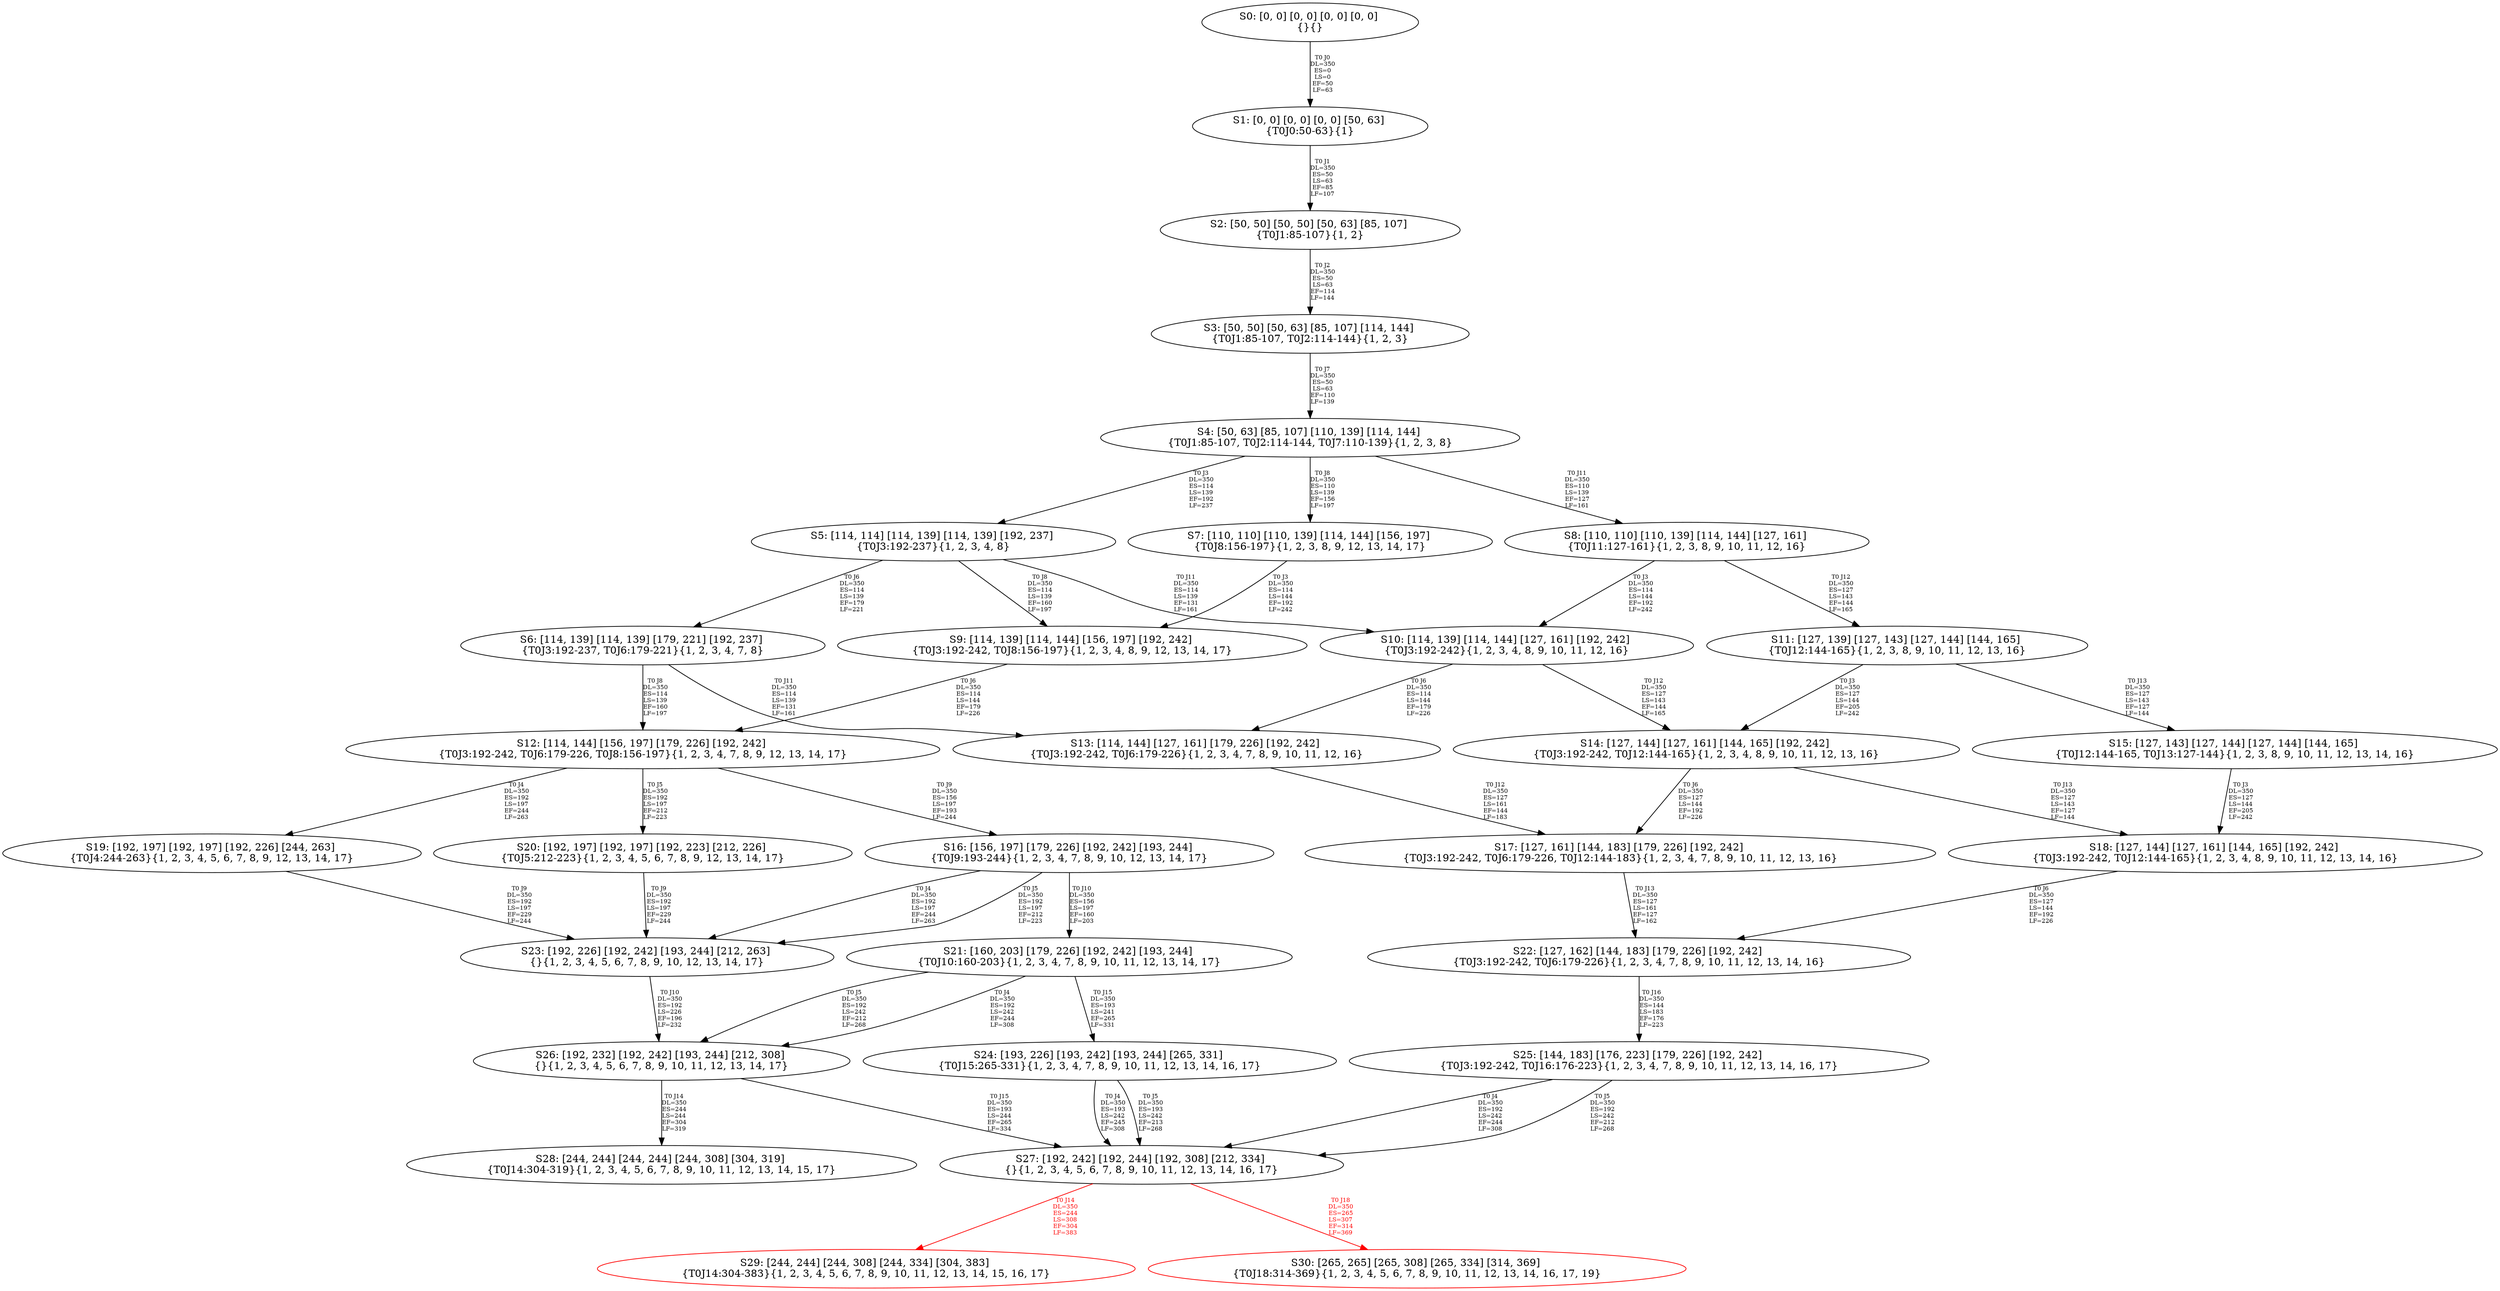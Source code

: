 digraph {
	S0[label="S0: [0, 0] [0, 0] [0, 0] [0, 0] \n{}{}"];
	S1[label="S1: [0, 0] [0, 0] [0, 0] [50, 63] \n{T0J0:50-63}{1}"];
	S2[label="S2: [50, 50] [50, 50] [50, 63] [85, 107] \n{T0J1:85-107}{1, 2}"];
	S3[label="S3: [50, 50] [50, 63] [85, 107] [114, 144] \n{T0J1:85-107, T0J2:114-144}{1, 2, 3}"];
	S4[label="S4: [50, 63] [85, 107] [110, 139] [114, 144] \n{T0J1:85-107, T0J2:114-144, T0J7:110-139}{1, 2, 3, 8}"];
	S5[label="S5: [114, 114] [114, 139] [114, 139] [192, 237] \n{T0J3:192-237}{1, 2, 3, 4, 8}"];
	S6[label="S6: [114, 139] [114, 139] [179, 221] [192, 237] \n{T0J3:192-237, T0J6:179-221}{1, 2, 3, 4, 7, 8}"];
	S7[label="S7: [110, 110] [110, 139] [114, 144] [156, 197] \n{T0J8:156-197}{1, 2, 3, 8, 9, 12, 13, 14, 17}"];
	S8[label="S8: [110, 110] [110, 139] [114, 144] [127, 161] \n{T0J11:127-161}{1, 2, 3, 8, 9, 10, 11, 12, 16}"];
	S9[label="S9: [114, 139] [114, 144] [156, 197] [192, 242] \n{T0J3:192-242, T0J8:156-197}{1, 2, 3, 4, 8, 9, 12, 13, 14, 17}"];
	S10[label="S10: [114, 139] [114, 144] [127, 161] [192, 242] \n{T0J3:192-242}{1, 2, 3, 4, 8, 9, 10, 11, 12, 16}"];
	S11[label="S11: [127, 139] [127, 143] [127, 144] [144, 165] \n{T0J12:144-165}{1, 2, 3, 8, 9, 10, 11, 12, 13, 16}"];
	S12[label="S12: [114, 144] [156, 197] [179, 226] [192, 242] \n{T0J3:192-242, T0J6:179-226, T0J8:156-197}{1, 2, 3, 4, 7, 8, 9, 12, 13, 14, 17}"];
	S13[label="S13: [114, 144] [127, 161] [179, 226] [192, 242] \n{T0J3:192-242, T0J6:179-226}{1, 2, 3, 4, 7, 8, 9, 10, 11, 12, 16}"];
	S14[label="S14: [127, 144] [127, 161] [144, 165] [192, 242] \n{T0J3:192-242, T0J12:144-165}{1, 2, 3, 4, 8, 9, 10, 11, 12, 13, 16}"];
	S15[label="S15: [127, 143] [127, 144] [127, 144] [144, 165] \n{T0J12:144-165, T0J13:127-144}{1, 2, 3, 8, 9, 10, 11, 12, 13, 14, 16}"];
	S16[label="S16: [156, 197] [179, 226] [192, 242] [193, 244] \n{T0J9:193-244}{1, 2, 3, 4, 7, 8, 9, 10, 12, 13, 14, 17}"];
	S17[label="S17: [127, 161] [144, 183] [179, 226] [192, 242] \n{T0J3:192-242, T0J6:179-226, T0J12:144-183}{1, 2, 3, 4, 7, 8, 9, 10, 11, 12, 13, 16}"];
	S18[label="S18: [127, 144] [127, 161] [144, 165] [192, 242] \n{T0J3:192-242, T0J12:144-165}{1, 2, 3, 4, 8, 9, 10, 11, 12, 13, 14, 16}"];
	S19[label="S19: [192, 197] [192, 197] [192, 226] [244, 263] \n{T0J4:244-263}{1, 2, 3, 4, 5, 6, 7, 8, 9, 12, 13, 14, 17}"];
	S20[label="S20: [192, 197] [192, 197] [192, 223] [212, 226] \n{T0J5:212-223}{1, 2, 3, 4, 5, 6, 7, 8, 9, 12, 13, 14, 17}"];
	S21[label="S21: [160, 203] [179, 226] [192, 242] [193, 244] \n{T0J10:160-203}{1, 2, 3, 4, 7, 8, 9, 10, 11, 12, 13, 14, 17}"];
	S22[label="S22: [127, 162] [144, 183] [179, 226] [192, 242] \n{T0J3:192-242, T0J6:179-226}{1, 2, 3, 4, 7, 8, 9, 10, 11, 12, 13, 14, 16}"];
	S23[label="S23: [192, 226] [192, 242] [193, 244] [212, 263] \n{}{1, 2, 3, 4, 5, 6, 7, 8, 9, 10, 12, 13, 14, 17}"];
	S24[label="S24: [193, 226] [193, 242] [193, 244] [265, 331] \n{T0J15:265-331}{1, 2, 3, 4, 7, 8, 9, 10, 11, 12, 13, 14, 16, 17}"];
	S25[label="S25: [144, 183] [176, 223] [179, 226] [192, 242] \n{T0J3:192-242, T0J16:176-223}{1, 2, 3, 4, 7, 8, 9, 10, 11, 12, 13, 14, 16, 17}"];
	S26[label="S26: [192, 232] [192, 242] [193, 244] [212, 308] \n{}{1, 2, 3, 4, 5, 6, 7, 8, 9, 10, 11, 12, 13, 14, 17}"];
	S27[label="S27: [192, 242] [192, 244] [192, 308] [212, 334] \n{}{1, 2, 3, 4, 5, 6, 7, 8, 9, 10, 11, 12, 13, 14, 16, 17}"];
	S28[label="S28: [244, 244] [244, 244] [244, 308] [304, 319] \n{T0J14:304-319}{1, 2, 3, 4, 5, 6, 7, 8, 9, 10, 11, 12, 13, 14, 15, 17}"];
	S29[label="S29: [244, 244] [244, 308] [244, 334] [304, 383] \n{T0J14:304-383}{1, 2, 3, 4, 5, 6, 7, 8, 9, 10, 11, 12, 13, 14, 15, 16, 17}"];
	S30[label="S30: [265, 265] [265, 308] [265, 334] [314, 369] \n{T0J18:314-369}{1, 2, 3, 4, 5, 6, 7, 8, 9, 10, 11, 12, 13, 14, 16, 17, 19}"];
	S0 -> S1[label="T0 J0\nDL=350\nES=0\nLS=0\nEF=50\nLF=63",fontsize=8];
	S1 -> S2[label="T0 J1\nDL=350\nES=50\nLS=63\nEF=85\nLF=107",fontsize=8];
	S2 -> S3[label="T0 J2\nDL=350\nES=50\nLS=63\nEF=114\nLF=144",fontsize=8];
	S3 -> S4[label="T0 J7\nDL=350\nES=50\nLS=63\nEF=110\nLF=139",fontsize=8];
	S4 -> S5[label="T0 J3\nDL=350\nES=114\nLS=139\nEF=192\nLF=237",fontsize=8];
	S4 -> S7[label="T0 J8\nDL=350\nES=110\nLS=139\nEF=156\nLF=197",fontsize=8];
	S4 -> S8[label="T0 J11\nDL=350\nES=110\nLS=139\nEF=127\nLF=161",fontsize=8];
	S5 -> S6[label="T0 J6\nDL=350\nES=114\nLS=139\nEF=179\nLF=221",fontsize=8];
	S5 -> S9[label="T0 J8\nDL=350\nES=114\nLS=139\nEF=160\nLF=197",fontsize=8];
	S5 -> S10[label="T0 J11\nDL=350\nES=114\nLS=139\nEF=131\nLF=161",fontsize=8];
	S6 -> S12[label="T0 J8\nDL=350\nES=114\nLS=139\nEF=160\nLF=197",fontsize=8];
	S6 -> S13[label="T0 J11\nDL=350\nES=114\nLS=139\nEF=131\nLF=161",fontsize=8];
	S7 -> S9[label="T0 J3\nDL=350\nES=114\nLS=144\nEF=192\nLF=242",fontsize=8];
	S8 -> S10[label="T0 J3\nDL=350\nES=114\nLS=144\nEF=192\nLF=242",fontsize=8];
	S8 -> S11[label="T0 J12\nDL=350\nES=127\nLS=143\nEF=144\nLF=165",fontsize=8];
	S9 -> S12[label="T0 J6\nDL=350\nES=114\nLS=144\nEF=179\nLF=226",fontsize=8];
	S10 -> S13[label="T0 J6\nDL=350\nES=114\nLS=144\nEF=179\nLF=226",fontsize=8];
	S10 -> S14[label="T0 J12\nDL=350\nES=127\nLS=143\nEF=144\nLF=165",fontsize=8];
	S11 -> S14[label="T0 J3\nDL=350\nES=127\nLS=144\nEF=205\nLF=242",fontsize=8];
	S11 -> S15[label="T0 J13\nDL=350\nES=127\nLS=143\nEF=127\nLF=144",fontsize=8];
	S12 -> S19[label="T0 J4\nDL=350\nES=192\nLS=197\nEF=244\nLF=263",fontsize=8];
	S12 -> S20[label="T0 J5\nDL=350\nES=192\nLS=197\nEF=212\nLF=223",fontsize=8];
	S12 -> S16[label="T0 J9\nDL=350\nES=156\nLS=197\nEF=193\nLF=244",fontsize=8];
	S13 -> S17[label="T0 J12\nDL=350\nES=127\nLS=161\nEF=144\nLF=183",fontsize=8];
	S14 -> S17[label="T0 J6\nDL=350\nES=127\nLS=144\nEF=192\nLF=226",fontsize=8];
	S14 -> S18[label="T0 J13\nDL=350\nES=127\nLS=143\nEF=127\nLF=144",fontsize=8];
	S15 -> S18[label="T0 J3\nDL=350\nES=127\nLS=144\nEF=205\nLF=242",fontsize=8];
	S16 -> S23[label="T0 J4\nDL=350\nES=192\nLS=197\nEF=244\nLF=263",fontsize=8];
	S16 -> S23[label="T0 J5\nDL=350\nES=192\nLS=197\nEF=212\nLF=223",fontsize=8];
	S16 -> S21[label="T0 J10\nDL=350\nES=156\nLS=197\nEF=160\nLF=203",fontsize=8];
	S17 -> S22[label="T0 J13\nDL=350\nES=127\nLS=161\nEF=127\nLF=162",fontsize=8];
	S18 -> S22[label="T0 J6\nDL=350\nES=127\nLS=144\nEF=192\nLF=226",fontsize=8];
	S19 -> S23[label="T0 J9\nDL=350\nES=192\nLS=197\nEF=229\nLF=244",fontsize=8];
	S20 -> S23[label="T0 J9\nDL=350\nES=192\nLS=197\nEF=229\nLF=244",fontsize=8];
	S21 -> S26[label="T0 J4\nDL=350\nES=192\nLS=242\nEF=244\nLF=308",fontsize=8];
	S21 -> S26[label="T0 J5\nDL=350\nES=192\nLS=242\nEF=212\nLF=268",fontsize=8];
	S21 -> S24[label="T0 J15\nDL=350\nES=193\nLS=241\nEF=265\nLF=331",fontsize=8];
	S22 -> S25[label="T0 J16\nDL=350\nES=144\nLS=183\nEF=176\nLF=223",fontsize=8];
	S23 -> S26[label="T0 J10\nDL=350\nES=192\nLS=226\nEF=196\nLF=232",fontsize=8];
	S24 -> S27[label="T0 J4\nDL=350\nES=193\nLS=242\nEF=245\nLF=308",fontsize=8];
	S24 -> S27[label="T0 J5\nDL=350\nES=193\nLS=242\nEF=213\nLF=268",fontsize=8];
	S25 -> S27[label="T0 J4\nDL=350\nES=192\nLS=242\nEF=244\nLF=308",fontsize=8];
	S25 -> S27[label="T0 J5\nDL=350\nES=192\nLS=242\nEF=212\nLF=268",fontsize=8];
	S26 -> S28[label="T0 J14\nDL=350\nES=244\nLS=244\nEF=304\nLF=319",fontsize=8];
	S26 -> S27[label="T0 J15\nDL=350\nES=193\nLS=244\nEF=265\nLF=334",fontsize=8];
	S27 -> S29[label="T0 J14\nDL=350\nES=244\nLS=308\nEF=304\nLF=383",color=Red,fontcolor=Red,fontsize=8];
S29[color=Red];
	S27 -> S30[label="T0 J18\nDL=350\nES=265\nLS=307\nEF=314\nLF=369",color=Red,fontcolor=Red,fontsize=8];
S30[color=Red];
}
